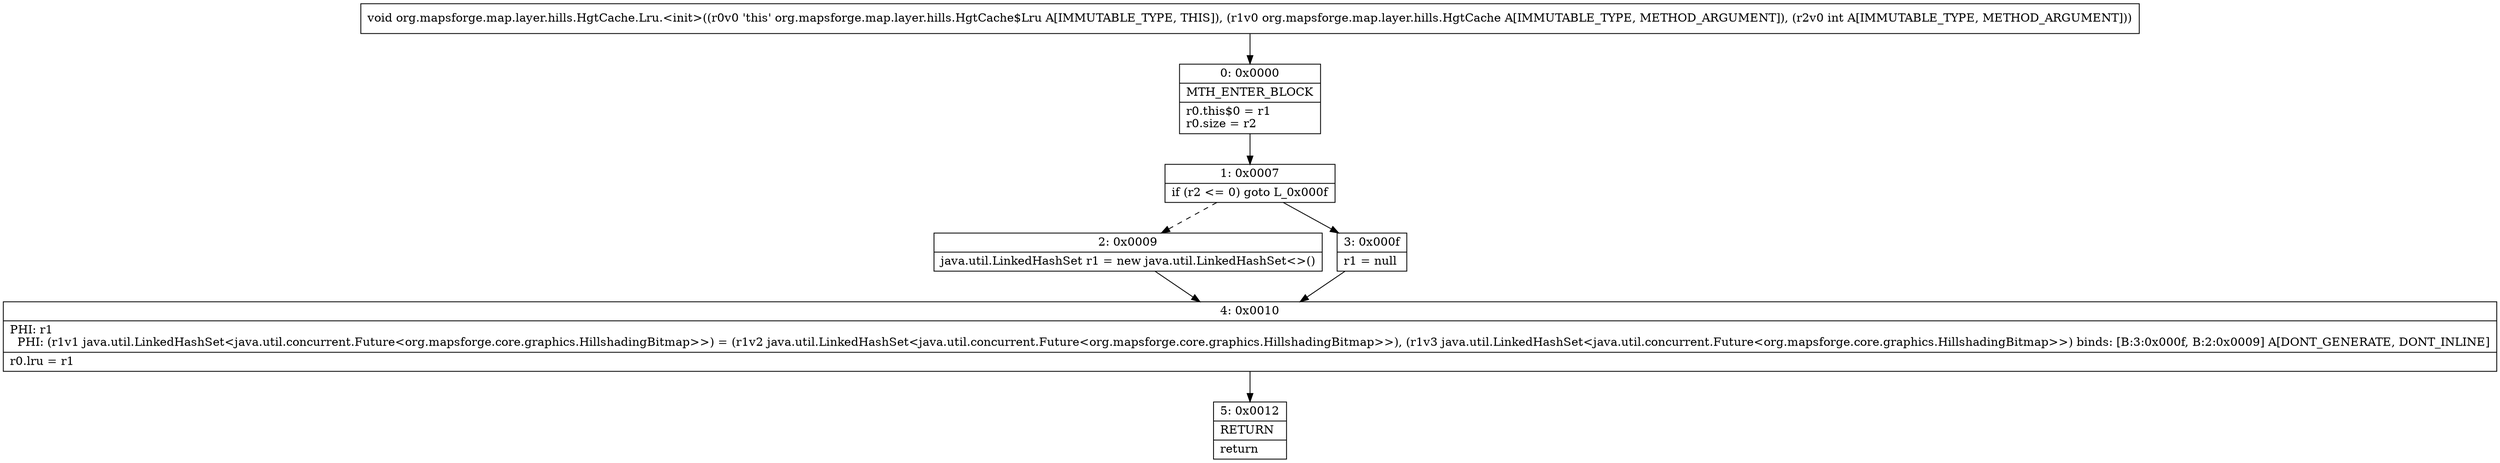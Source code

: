 digraph "CFG fororg.mapsforge.map.layer.hills.HgtCache.Lru.\<init\>(Lorg\/mapsforge\/map\/layer\/hills\/HgtCache;I)V" {
Node_0 [shape=record,label="{0\:\ 0x0000|MTH_ENTER_BLOCK\l|r0.this$0 = r1\lr0.size = r2\l}"];
Node_1 [shape=record,label="{1\:\ 0x0007|if (r2 \<= 0) goto L_0x000f\l}"];
Node_2 [shape=record,label="{2\:\ 0x0009|java.util.LinkedHashSet r1 = new java.util.LinkedHashSet\<\>()\l}"];
Node_3 [shape=record,label="{3\:\ 0x000f|r1 = null\l}"];
Node_4 [shape=record,label="{4\:\ 0x0010|PHI: r1 \l  PHI: (r1v1 java.util.LinkedHashSet\<java.util.concurrent.Future\<org.mapsforge.core.graphics.HillshadingBitmap\>\>) = (r1v2 java.util.LinkedHashSet\<java.util.concurrent.Future\<org.mapsforge.core.graphics.HillshadingBitmap\>\>), (r1v3 java.util.LinkedHashSet\<java.util.concurrent.Future\<org.mapsforge.core.graphics.HillshadingBitmap\>\>) binds: [B:3:0x000f, B:2:0x0009] A[DONT_GENERATE, DONT_INLINE]\l|r0.lru = r1\l}"];
Node_5 [shape=record,label="{5\:\ 0x0012|RETURN\l|return\l}"];
MethodNode[shape=record,label="{void org.mapsforge.map.layer.hills.HgtCache.Lru.\<init\>((r0v0 'this' org.mapsforge.map.layer.hills.HgtCache$Lru A[IMMUTABLE_TYPE, THIS]), (r1v0 org.mapsforge.map.layer.hills.HgtCache A[IMMUTABLE_TYPE, METHOD_ARGUMENT]), (r2v0 int A[IMMUTABLE_TYPE, METHOD_ARGUMENT])) }"];
MethodNode -> Node_0;
Node_0 -> Node_1;
Node_1 -> Node_2[style=dashed];
Node_1 -> Node_3;
Node_2 -> Node_4;
Node_3 -> Node_4;
Node_4 -> Node_5;
}

